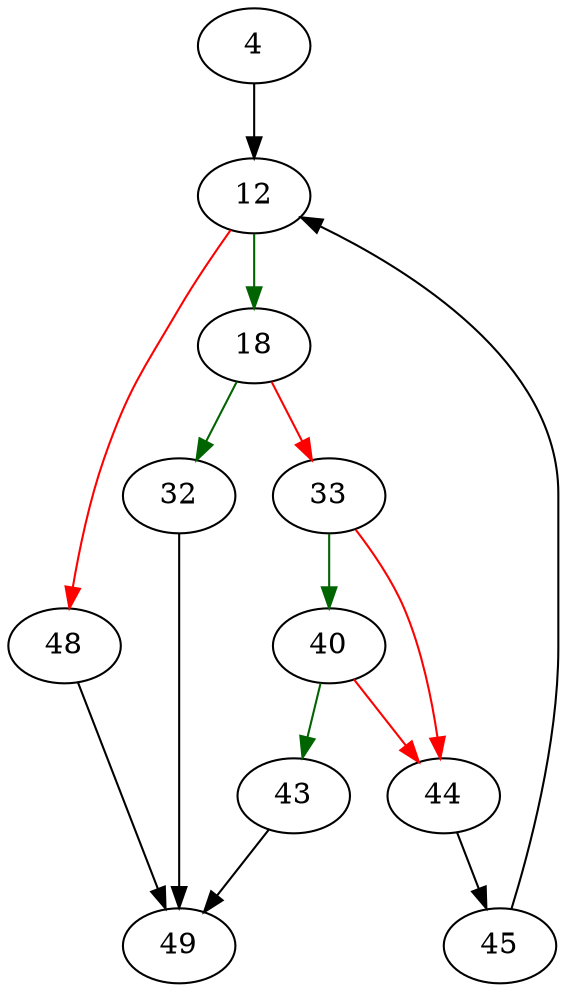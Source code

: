 strict digraph "fkChildIsModified" {
	// Node definitions.
	4 [entry=true];
	12;
	18;
	48;
	32;
	33;
	49;
	40;
	44;
	43;
	45;

	// Edge definitions.
	4 -> 12;
	12 -> 18 [
		color=darkgreen
		cond=true
	];
	12 -> 48 [
		color=red
		cond=false
	];
	18 -> 32 [
		color=darkgreen
		cond=true
	];
	18 -> 33 [
		color=red
		cond=false
	];
	48 -> 49;
	32 -> 49;
	33 -> 40 [
		color=darkgreen
		cond=true
	];
	33 -> 44 [
		color=red
		cond=false
	];
	40 -> 44 [
		color=red
		cond=false
	];
	40 -> 43 [
		color=darkgreen
		cond=true
	];
	44 -> 45;
	43 -> 49;
	45 -> 12;
}